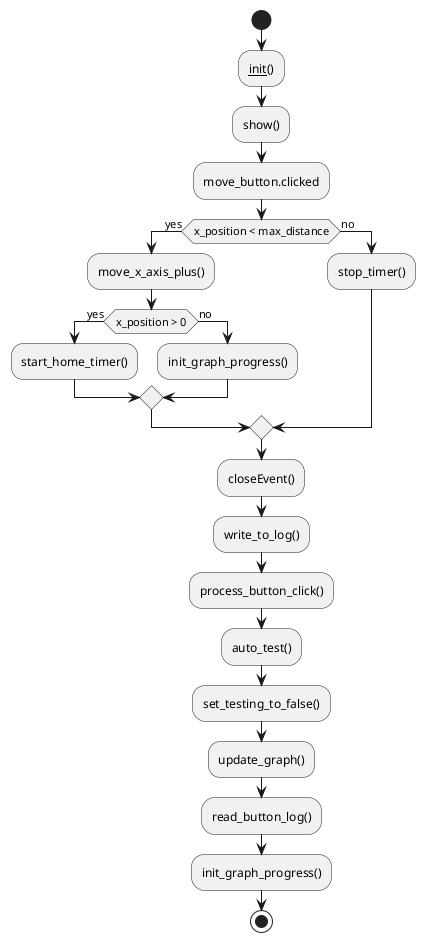 @startuml

start
:__init__();
:show();
:move_button.clicked;
if (x_position < max_distance) then (yes)
  :move_x_axis_plus();
  if (x_position > 0) then (yes)
    :start_home_timer();
  else (no)
    :init_graph_progress();
  endif
else (no)
  :stop_timer();
endif
:closeEvent();
:write_to_log();
:process_button_click();
:auto_test();
:set_testing_to_false();
:update_graph();
:read_button_log();
:init_graph_progress();
stop

@enduml
